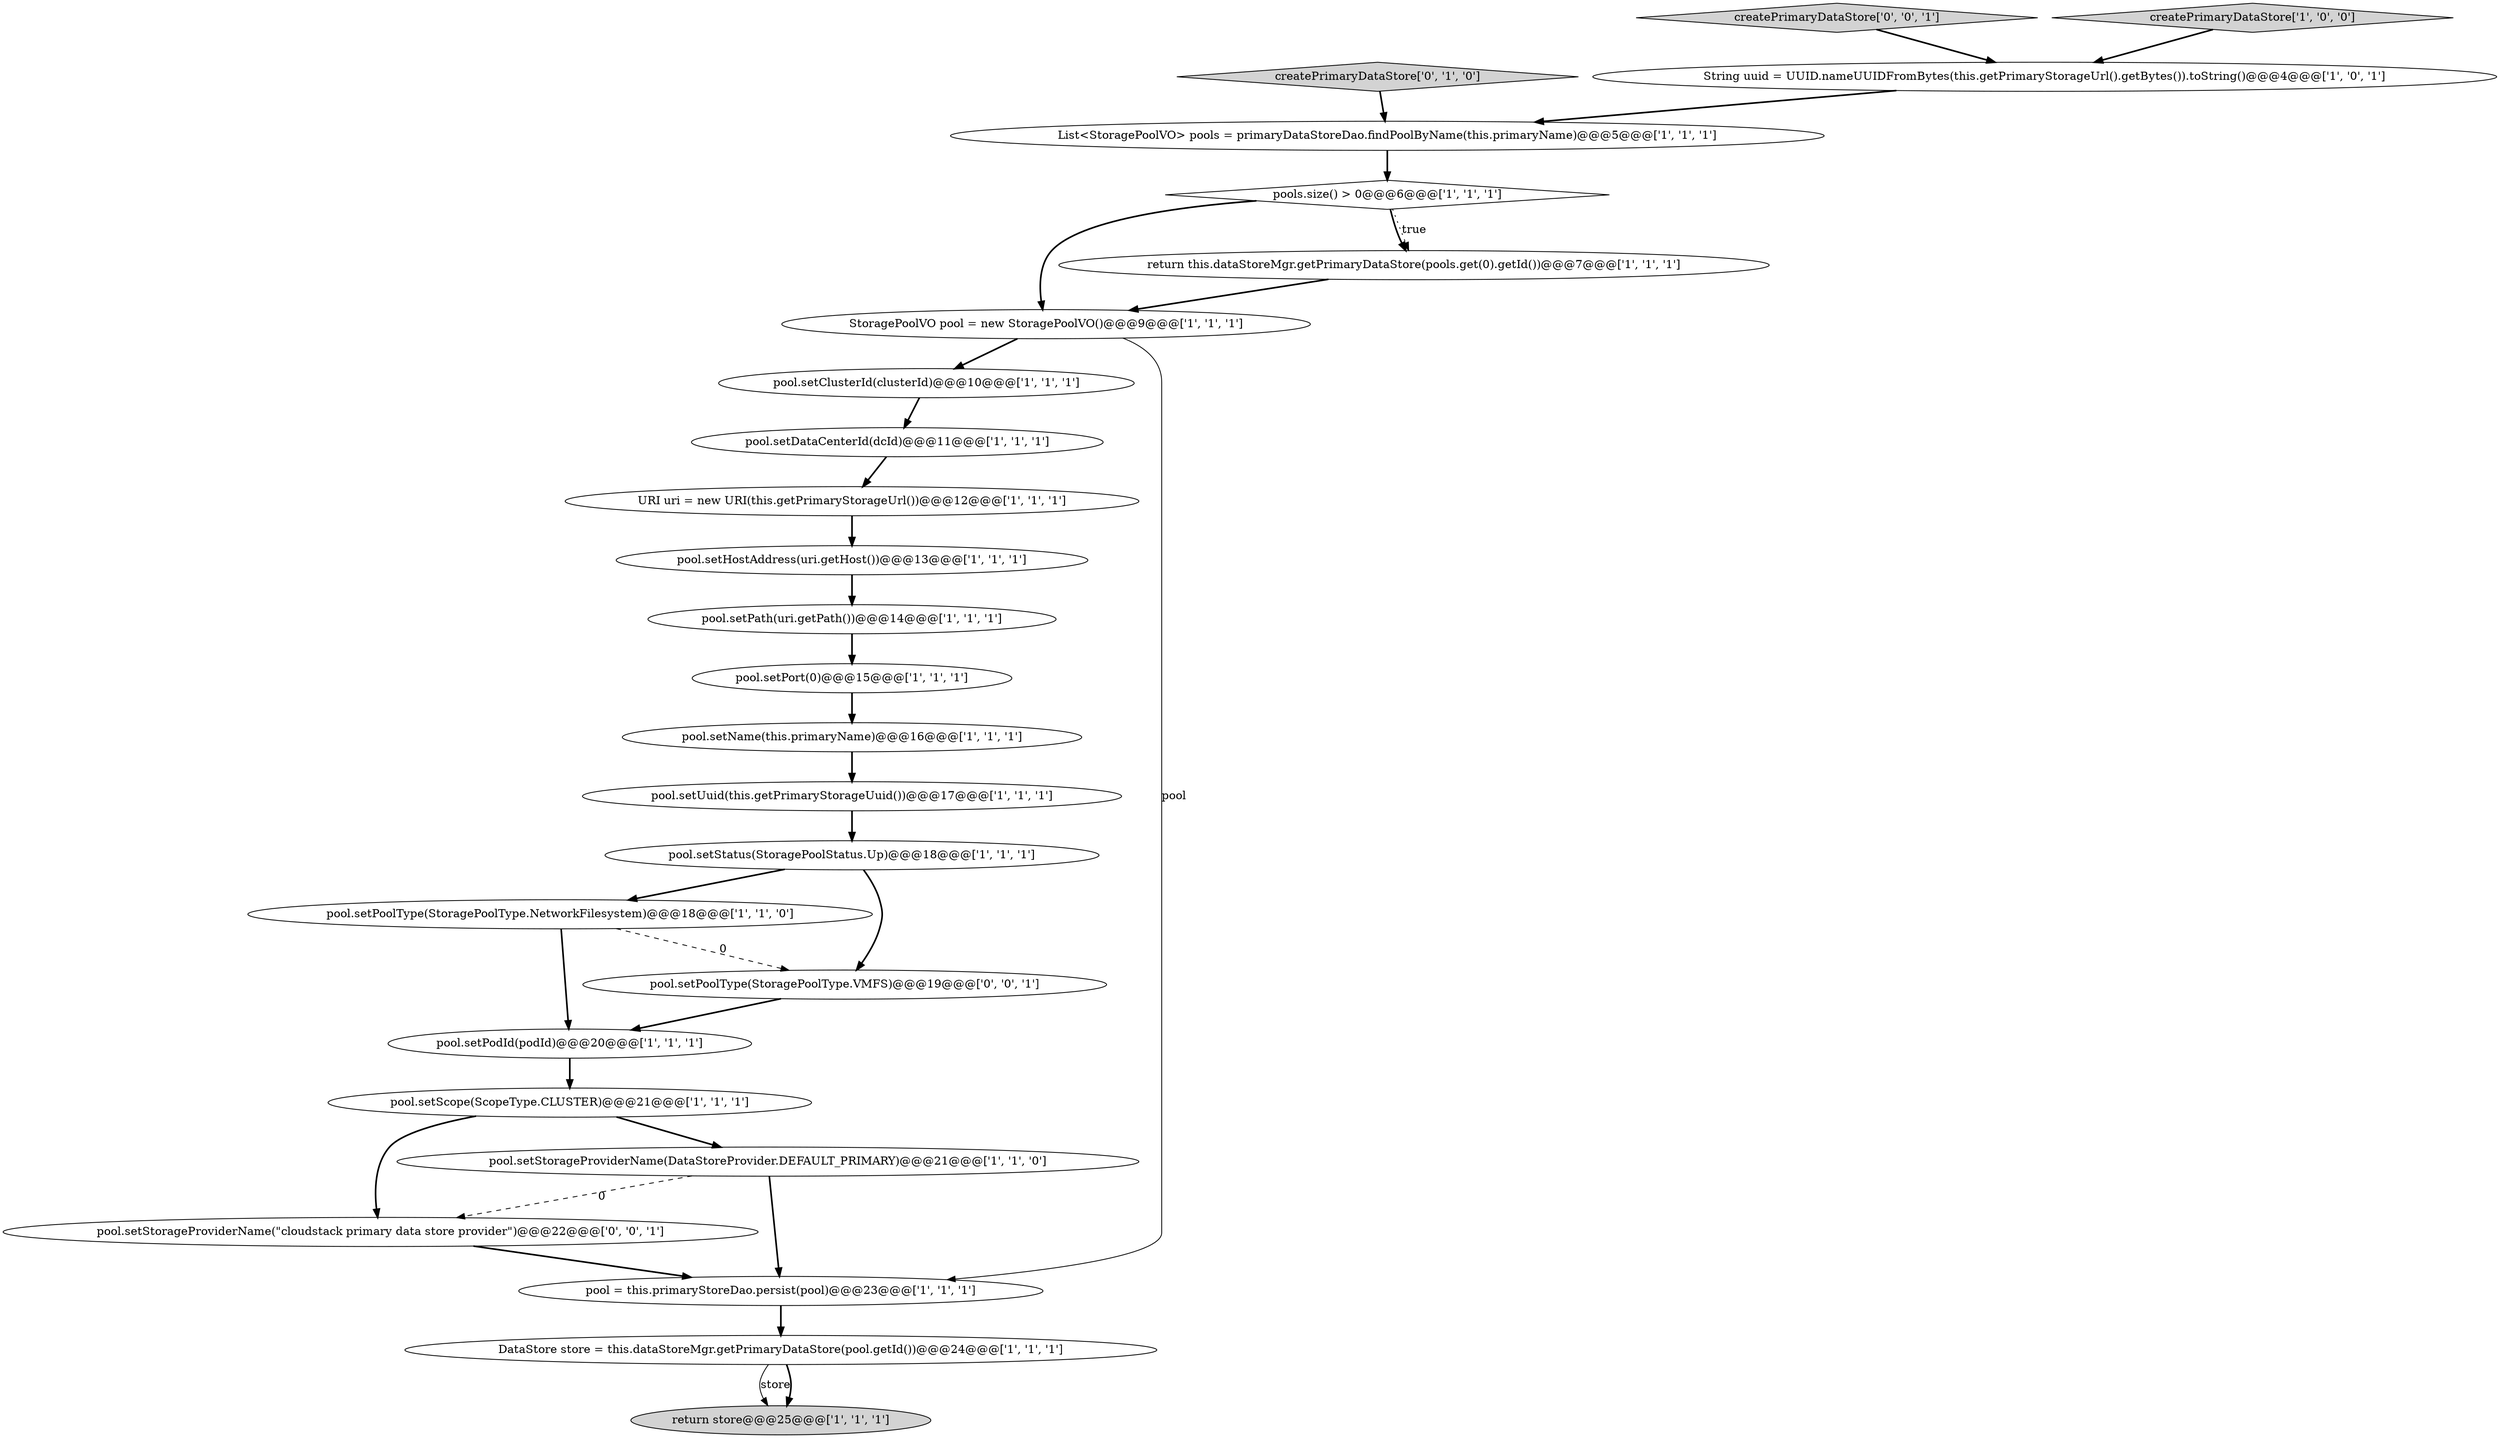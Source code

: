 digraph {
6 [style = filled, label = "pool.setScope(ScopeType.CLUSTER)@@@21@@@['1', '1', '1']", fillcolor = white, shape = ellipse image = "AAA0AAABBB1BBB"];
16 [style = filled, label = "pool.setStatus(StoragePoolStatus.Up)@@@18@@@['1', '1', '1']", fillcolor = white, shape = ellipse image = "AAA0AAABBB1BBB"];
1 [style = filled, label = "StoragePoolVO pool = new StoragePoolVO()@@@9@@@['1', '1', '1']", fillcolor = white, shape = ellipse image = "AAA0AAABBB1BBB"];
22 [style = filled, label = "createPrimaryDataStore['0', '1', '0']", fillcolor = lightgray, shape = diamond image = "AAA0AAABBB2BBB"];
0 [style = filled, label = "pool.setPoolType(StoragePoolType.NetworkFilesystem)@@@18@@@['1', '1', '0']", fillcolor = white, shape = ellipse image = "AAA0AAABBB1BBB"];
5 [style = filled, label = "pool.setUuid(this.getPrimaryStorageUuid())@@@17@@@['1', '1', '1']", fillcolor = white, shape = ellipse image = "AAA0AAABBB1BBB"];
2 [style = filled, label = "pool.setPodId(podId)@@@20@@@['1', '1', '1']", fillcolor = white, shape = ellipse image = "AAA0AAABBB1BBB"];
24 [style = filled, label = "createPrimaryDataStore['0', '0', '1']", fillcolor = lightgray, shape = diamond image = "AAA0AAABBB3BBB"];
8 [style = filled, label = "createPrimaryDataStore['1', '0', '0']", fillcolor = lightgray, shape = diamond image = "AAA0AAABBB1BBB"];
9 [style = filled, label = "pool.setPort(0)@@@15@@@['1', '1', '1']", fillcolor = white, shape = ellipse image = "AAA0AAABBB1BBB"];
15 [style = filled, label = "URI uri = new URI(this.getPrimaryStorageUrl())@@@12@@@['1', '1', '1']", fillcolor = white, shape = ellipse image = "AAA0AAABBB1BBB"];
13 [style = filled, label = "List<StoragePoolVO> pools = primaryDataStoreDao.findPoolByName(this.primaryName)@@@5@@@['1', '1', '1']", fillcolor = white, shape = ellipse image = "AAA0AAABBB1BBB"];
4 [style = filled, label = "pool.setName(this.primaryName)@@@16@@@['1', '1', '1']", fillcolor = white, shape = ellipse image = "AAA0AAABBB1BBB"];
7 [style = filled, label = "return store@@@25@@@['1', '1', '1']", fillcolor = lightgray, shape = ellipse image = "AAA0AAABBB1BBB"];
20 [style = filled, label = "return this.dataStoreMgr.getPrimaryDataStore(pools.get(0).getId())@@@7@@@['1', '1', '1']", fillcolor = white, shape = ellipse image = "AAA0AAABBB1BBB"];
10 [style = filled, label = "pool.setDataCenterId(dcId)@@@11@@@['1', '1', '1']", fillcolor = white, shape = ellipse image = "AAA0AAABBB1BBB"];
17 [style = filled, label = "pools.size() > 0@@@6@@@['1', '1', '1']", fillcolor = white, shape = diamond image = "AAA0AAABBB1BBB"];
12 [style = filled, label = "String uuid = UUID.nameUUIDFromBytes(this.getPrimaryStorageUrl().getBytes()).toString()@@@4@@@['1', '0', '1']", fillcolor = white, shape = ellipse image = "AAA0AAABBB1BBB"];
19 [style = filled, label = "pool.setClusterId(clusterId)@@@10@@@['1', '1', '1']", fillcolor = white, shape = ellipse image = "AAA0AAABBB1BBB"];
25 [style = filled, label = "pool.setPoolType(StoragePoolType.VMFS)@@@19@@@['0', '0', '1']", fillcolor = white, shape = ellipse image = "AAA0AAABBB3BBB"];
14 [style = filled, label = "pool.setHostAddress(uri.getHost())@@@13@@@['1', '1', '1']", fillcolor = white, shape = ellipse image = "AAA0AAABBB1BBB"];
23 [style = filled, label = "pool.setStorageProviderName(\"cloudstack primary data store provider\")@@@22@@@['0', '0', '1']", fillcolor = white, shape = ellipse image = "AAA0AAABBB3BBB"];
3 [style = filled, label = "pool.setStorageProviderName(DataStoreProvider.DEFAULT_PRIMARY)@@@21@@@['1', '1', '0']", fillcolor = white, shape = ellipse image = "AAA0AAABBB1BBB"];
11 [style = filled, label = "pool.setPath(uri.getPath())@@@14@@@['1', '1', '1']", fillcolor = white, shape = ellipse image = "AAA0AAABBB1BBB"];
21 [style = filled, label = "DataStore store = this.dataStoreMgr.getPrimaryDataStore(pool.getId())@@@24@@@['1', '1', '1']", fillcolor = white, shape = ellipse image = "AAA0AAABBB1BBB"];
18 [style = filled, label = "pool = this.primaryStoreDao.persist(pool)@@@23@@@['1', '1', '1']", fillcolor = white, shape = ellipse image = "AAA0AAABBB1BBB"];
19->10 [style = bold, label=""];
8->12 [style = bold, label=""];
9->4 [style = bold, label=""];
25->2 [style = bold, label=""];
16->25 [style = bold, label=""];
13->17 [style = bold, label=""];
3->23 [style = dashed, label="0"];
4->5 [style = bold, label=""];
16->0 [style = bold, label=""];
11->9 [style = bold, label=""];
17->20 [style = bold, label=""];
14->11 [style = bold, label=""];
3->18 [style = bold, label=""];
20->1 [style = bold, label=""];
12->13 [style = bold, label=""];
0->25 [style = dashed, label="0"];
15->14 [style = bold, label=""];
17->20 [style = dotted, label="true"];
21->7 [style = solid, label="store"];
6->3 [style = bold, label=""];
21->7 [style = bold, label=""];
1->19 [style = bold, label=""];
1->18 [style = solid, label="pool"];
18->21 [style = bold, label=""];
2->6 [style = bold, label=""];
23->18 [style = bold, label=""];
24->12 [style = bold, label=""];
10->15 [style = bold, label=""];
0->2 [style = bold, label=""];
6->23 [style = bold, label=""];
5->16 [style = bold, label=""];
22->13 [style = bold, label=""];
17->1 [style = bold, label=""];
}
